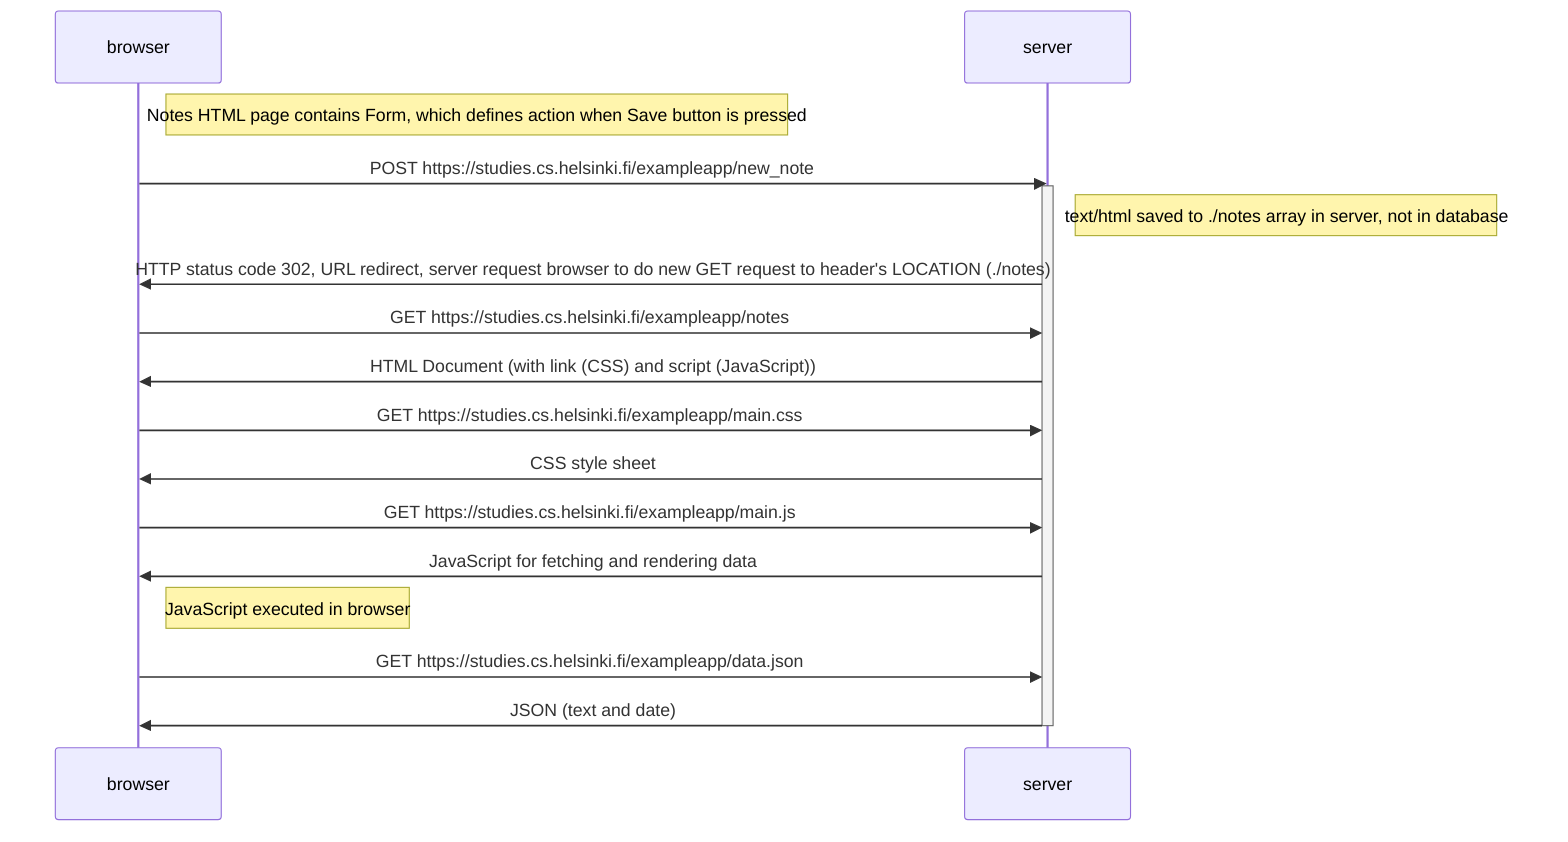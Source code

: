 sequenceDiagram
    participant browser
    participant server

    note right of browser: Notes HTML page contains Form, which defines action when Save button is pressed
    browser->>server: POST https://studies.cs.helsinki.fi/exampleapp/new_note
    activate server
    note right of server: text/html saved to ./notes array in server, not in database
    server->>browser: HTTP status code 302, URL redirect, server request browser to do new GET request to header's LOCATION (./notes)
    browser->>server: GET https://studies.cs.helsinki.fi/exampleapp/notes
    server->>browser: HTML Document (with link (CSS) and script (JavaScript))
    browser->>server: GET https://studies.cs.helsinki.fi/exampleapp/main.css
    server->>browser: CSS style sheet
    browser->>server: GET https://studies.cs.helsinki.fi/exampleapp/main.js
    server->>browser: JavaScript for fetching and rendering data 
    note right of browser: JavaScript executed in browser
    browser->>server: GET https://studies.cs.helsinki.fi/exampleapp/data.json
    server->>browser: JSON (text and date)
    deactivate server
